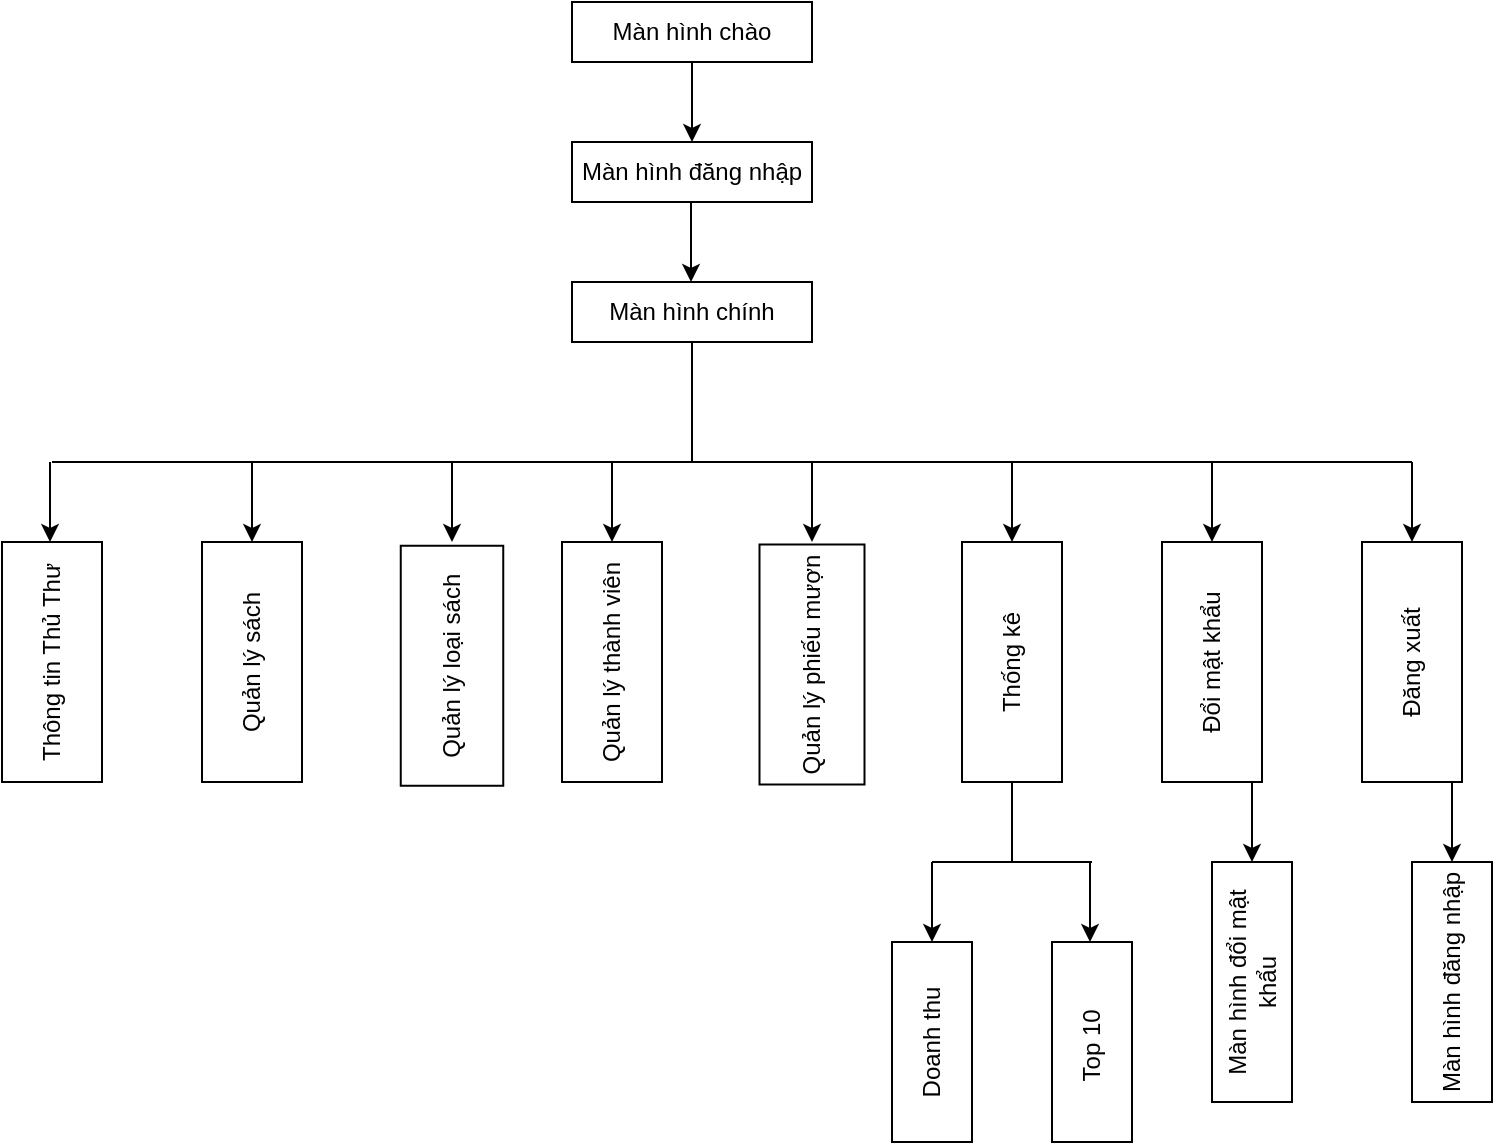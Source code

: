 <mxfile version="21.7.5" type="github">
  <diagram name="Trang-1" id="Sm54jNkbmoP-u_yMQoiJ">
    <mxGraphModel dx="2345" dy="658" grid="1" gridSize="10" guides="1" tooltips="1" connect="1" arrows="1" fold="1" page="1" pageScale="1" pageWidth="827" pageHeight="1169" math="0" shadow="0">
      <root>
        <mxCell id="0" />
        <mxCell id="1" parent="0" />
        <mxCell id="C7Xhm7jLeOsk8SqEttLq-1" value="Màn hình chào" style="rounded=0;whiteSpace=wrap;html=1;" parent="1" vertex="1">
          <mxGeometry x="260" y="50" width="120" height="30" as="geometry" />
        </mxCell>
        <mxCell id="C7Xhm7jLeOsk8SqEttLq-2" value="" style="endArrow=classic;html=1;rounded=0;exitX=0.5;exitY=1;exitDx=0;exitDy=0;" parent="1" source="C7Xhm7jLeOsk8SqEttLq-1" edge="1">
          <mxGeometry width="50" height="50" relative="1" as="geometry">
            <mxPoint x="330" y="220" as="sourcePoint" />
            <mxPoint x="320" y="120" as="targetPoint" />
          </mxGeometry>
        </mxCell>
        <mxCell id="C7Xhm7jLeOsk8SqEttLq-3" value="Màn hình đăng nhập" style="rounded=0;whiteSpace=wrap;html=1;" parent="1" vertex="1">
          <mxGeometry x="260" y="120" width="120" height="30" as="geometry" />
        </mxCell>
        <mxCell id="C7Xhm7jLeOsk8SqEttLq-4" value="Quản lý phiếu mượn" style="rounded=0;whiteSpace=wrap;html=1;rotation=-90;" parent="1" vertex="1">
          <mxGeometry x="320" y="355" width="120" height="52.5" as="geometry" />
        </mxCell>
        <mxCell id="C7Xhm7jLeOsk8SqEttLq-5" value="Quản lý loại sách" style="rounded=0;whiteSpace=wrap;html=1;rotation=-90;" parent="1" vertex="1">
          <mxGeometry x="140" y="356.25" width="120" height="51.25" as="geometry" />
        </mxCell>
        <mxCell id="C7Xhm7jLeOsk8SqEttLq-6" value="Thông tin Thủ Thư" style="rounded=0;whiteSpace=wrap;html=1;rotation=-90;" parent="1" vertex="1">
          <mxGeometry x="-60" y="355" width="120" height="50" as="geometry" />
        </mxCell>
        <mxCell id="C7Xhm7jLeOsk8SqEttLq-7" value="Thống&amp;nbsp;kê" style="rounded=0;whiteSpace=wrap;html=1;rotation=-90;" parent="1" vertex="1">
          <mxGeometry x="420" y="355" width="120" height="50" as="geometry" />
        </mxCell>
        <mxCell id="C7Xhm7jLeOsk8SqEttLq-8" value="Màn hình chính" style="rounded=0;whiteSpace=wrap;html=1;" parent="1" vertex="1">
          <mxGeometry x="260" y="190" width="120" height="30" as="geometry" />
        </mxCell>
        <mxCell id="C7Xhm7jLeOsk8SqEttLq-9" value="Quản lý thành viên" style="rounded=0;whiteSpace=wrap;html=1;rotation=-90;" parent="1" vertex="1">
          <mxGeometry x="220" y="355" width="120" height="50" as="geometry" />
        </mxCell>
        <mxCell id="C7Xhm7jLeOsk8SqEttLq-10" value="Quản lý sách" style="rounded=0;whiteSpace=wrap;html=1;rotation=-90;" parent="1" vertex="1">
          <mxGeometry x="40" y="355" width="120" height="50" as="geometry" />
        </mxCell>
        <mxCell id="C7Xhm7jLeOsk8SqEttLq-12" value="" style="endArrow=classic;html=1;rounded=0;exitX=0.5;exitY=1;exitDx=0;exitDy=0;" parent="1" edge="1">
          <mxGeometry width="50" height="50" relative="1" as="geometry">
            <mxPoint x="319.5" y="150" as="sourcePoint" />
            <mxPoint x="319.5" y="190" as="targetPoint" />
          </mxGeometry>
        </mxCell>
        <mxCell id="C7Xhm7jLeOsk8SqEttLq-14" value="" style="endArrow=classic;html=1;rounded=0;" parent="1" edge="1">
          <mxGeometry width="50" height="50" relative="1" as="geometry">
            <mxPoint x="380" y="280" as="sourcePoint" />
            <mxPoint x="380" y="320" as="targetPoint" />
          </mxGeometry>
        </mxCell>
        <mxCell id="C7Xhm7jLeOsk8SqEttLq-15" value="" style="endArrow=none;html=1;rounded=0;" parent="1" edge="1">
          <mxGeometry width="50" height="50" relative="1" as="geometry">
            <mxPoint y="280" as="sourcePoint" />
            <mxPoint x="680" y="280" as="targetPoint" />
          </mxGeometry>
        </mxCell>
        <mxCell id="C7Xhm7jLeOsk8SqEttLq-16" value="" style="endArrow=classic;html=1;rounded=0;" parent="1" edge="1">
          <mxGeometry width="50" height="50" relative="1" as="geometry">
            <mxPoint x="-1" y="280" as="sourcePoint" />
            <mxPoint x="-1" y="320" as="targetPoint" />
          </mxGeometry>
        </mxCell>
        <mxCell id="C7Xhm7jLeOsk8SqEttLq-17" value="" style="endArrow=classic;html=1;rounded=0;" parent="1" edge="1">
          <mxGeometry width="50" height="50" relative="1" as="geometry">
            <mxPoint x="100" y="280" as="sourcePoint" />
            <mxPoint x="100" y="320" as="targetPoint" />
            <Array as="points">
              <mxPoint x="100" y="300" />
            </Array>
          </mxGeometry>
        </mxCell>
        <mxCell id="C7Xhm7jLeOsk8SqEttLq-18" value="" style="endArrow=classic;html=1;rounded=0;" parent="1" edge="1">
          <mxGeometry width="50" height="50" relative="1" as="geometry">
            <mxPoint x="200" y="280" as="sourcePoint" />
            <mxPoint x="200" y="320" as="targetPoint" />
            <Array as="points">
              <mxPoint x="200" y="300" />
            </Array>
          </mxGeometry>
        </mxCell>
        <mxCell id="C7Xhm7jLeOsk8SqEttLq-21" value="" style="endArrow=classic;html=1;rounded=0;" parent="1" edge="1">
          <mxGeometry width="50" height="50" relative="1" as="geometry">
            <mxPoint x="280" y="280" as="sourcePoint" />
            <mxPoint x="280" y="320" as="targetPoint" />
            <Array as="points">
              <mxPoint x="280" y="300" />
            </Array>
          </mxGeometry>
        </mxCell>
        <mxCell id="C7Xhm7jLeOsk8SqEttLq-23" value="" style="endArrow=classic;html=1;rounded=0;" parent="1" edge="1">
          <mxGeometry width="50" height="50" relative="1" as="geometry">
            <mxPoint x="480" y="280" as="sourcePoint" />
            <mxPoint x="480" y="320" as="targetPoint" />
            <Array as="points">
              <mxPoint x="480" y="300" />
            </Array>
          </mxGeometry>
        </mxCell>
        <mxCell id="C7Xhm7jLeOsk8SqEttLq-24" value="Đăng xuất" style="rounded=0;whiteSpace=wrap;html=1;rotation=-90;" parent="1" vertex="1">
          <mxGeometry x="620" y="355" width="120" height="50" as="geometry" />
        </mxCell>
        <mxCell id="C7Xhm7jLeOsk8SqEttLq-25" value="Đổi mật khẩu" style="rounded=0;whiteSpace=wrap;html=1;rotation=-90;" parent="1" vertex="1">
          <mxGeometry x="520" y="355" width="120" height="50" as="geometry" />
        </mxCell>
        <mxCell id="C7Xhm7jLeOsk8SqEttLq-26" value="" style="endArrow=classic;html=1;rounded=0;" parent="1" edge="1">
          <mxGeometry width="50" height="50" relative="1" as="geometry">
            <mxPoint x="580" y="280" as="sourcePoint" />
            <mxPoint x="580" y="320" as="targetPoint" />
            <Array as="points">
              <mxPoint x="580" y="300" />
            </Array>
          </mxGeometry>
        </mxCell>
        <mxCell id="C7Xhm7jLeOsk8SqEttLq-27" value="" style="endArrow=classic;html=1;rounded=0;" parent="1" edge="1">
          <mxGeometry width="50" height="50" relative="1" as="geometry">
            <mxPoint x="680" y="280" as="sourcePoint" />
            <mxPoint x="680" y="320" as="targetPoint" />
            <Array as="points">
              <mxPoint x="680" y="300" />
            </Array>
          </mxGeometry>
        </mxCell>
        <mxCell id="C7Xhm7jLeOsk8SqEttLq-28" value="" style="endArrow=none;html=1;rounded=0;entryX=0.5;entryY=1;entryDx=0;entryDy=0;" parent="1" target="C7Xhm7jLeOsk8SqEttLq-8" edge="1">
          <mxGeometry width="50" height="50" relative="1" as="geometry">
            <mxPoint x="320" y="280" as="sourcePoint" />
            <mxPoint x="490" y="250" as="targetPoint" />
          </mxGeometry>
        </mxCell>
        <mxCell id="C7Xhm7jLeOsk8SqEttLq-29" value="" style="endArrow=classic;html=1;rounded=0;" parent="1" edge="1">
          <mxGeometry width="50" height="50" relative="1" as="geometry">
            <mxPoint x="700" y="440" as="sourcePoint" />
            <mxPoint x="700" y="480" as="targetPoint" />
            <Array as="points">
              <mxPoint x="700" y="460" />
            </Array>
          </mxGeometry>
        </mxCell>
        <mxCell id="C7Xhm7jLeOsk8SqEttLq-30" value="Màn hình đăng nhập" style="rounded=0;whiteSpace=wrap;html=1;rotation=-90;" parent="1" vertex="1">
          <mxGeometry x="640" y="520" width="120" height="40" as="geometry" />
        </mxCell>
        <mxCell id="C7Xhm7jLeOsk8SqEttLq-31" value="" style="endArrow=classic;html=1;rounded=0;" parent="1" edge="1">
          <mxGeometry width="50" height="50" relative="1" as="geometry">
            <mxPoint x="600" y="440" as="sourcePoint" />
            <mxPoint x="600" y="480" as="targetPoint" />
            <Array as="points">
              <mxPoint x="600" y="460" />
            </Array>
          </mxGeometry>
        </mxCell>
        <mxCell id="C7Xhm7jLeOsk8SqEttLq-32" value="Màn hình đổi mật khẩu" style="rounded=0;whiteSpace=wrap;html=1;rotation=-90;" parent="1" vertex="1">
          <mxGeometry x="540" y="520" width="120" height="40" as="geometry" />
        </mxCell>
        <mxCell id="C7Xhm7jLeOsk8SqEttLq-34" value="" style="endArrow=classic;html=1;rounded=0;" parent="1" edge="1">
          <mxGeometry width="50" height="50" relative="1" as="geometry">
            <mxPoint x="440" y="480" as="sourcePoint" />
            <mxPoint x="440" y="520" as="targetPoint" />
            <Array as="points">
              <mxPoint x="440" y="500" />
            </Array>
          </mxGeometry>
        </mxCell>
        <mxCell id="C7Xhm7jLeOsk8SqEttLq-35" value="" style="endArrow=none;html=1;rounded=0;entryX=0;entryY=0.5;entryDx=0;entryDy=0;" parent="1" target="C7Xhm7jLeOsk8SqEttLq-7" edge="1">
          <mxGeometry width="50" height="50" relative="1" as="geometry">
            <mxPoint x="480" y="480" as="sourcePoint" />
            <mxPoint x="540" y="450" as="targetPoint" />
          </mxGeometry>
        </mxCell>
        <mxCell id="C7Xhm7jLeOsk8SqEttLq-36" value="" style="endArrow=none;html=1;rounded=0;" parent="1" edge="1">
          <mxGeometry width="50" height="50" relative="1" as="geometry">
            <mxPoint x="440" y="480" as="sourcePoint" />
            <mxPoint x="520" y="480" as="targetPoint" />
          </mxGeometry>
        </mxCell>
        <mxCell id="C7Xhm7jLeOsk8SqEttLq-37" value="" style="endArrow=classic;html=1;rounded=0;" parent="1" edge="1">
          <mxGeometry width="50" height="50" relative="1" as="geometry">
            <mxPoint x="519" y="480" as="sourcePoint" />
            <mxPoint x="519" y="520" as="targetPoint" />
            <Array as="points">
              <mxPoint x="519" y="500" />
            </Array>
          </mxGeometry>
        </mxCell>
        <mxCell id="C7Xhm7jLeOsk8SqEttLq-38" value="Doanh thu" style="rounded=0;whiteSpace=wrap;html=1;rotation=-90;" parent="1" vertex="1">
          <mxGeometry x="390" y="550" width="100" height="40" as="geometry" />
        </mxCell>
        <mxCell id="C7Xhm7jLeOsk8SqEttLq-39" value="Top 10&amp;nbsp;" style="rounded=0;whiteSpace=wrap;html=1;rotation=-90;" parent="1" vertex="1">
          <mxGeometry x="470" y="550" width="100" height="40" as="geometry" />
        </mxCell>
      </root>
    </mxGraphModel>
  </diagram>
</mxfile>
